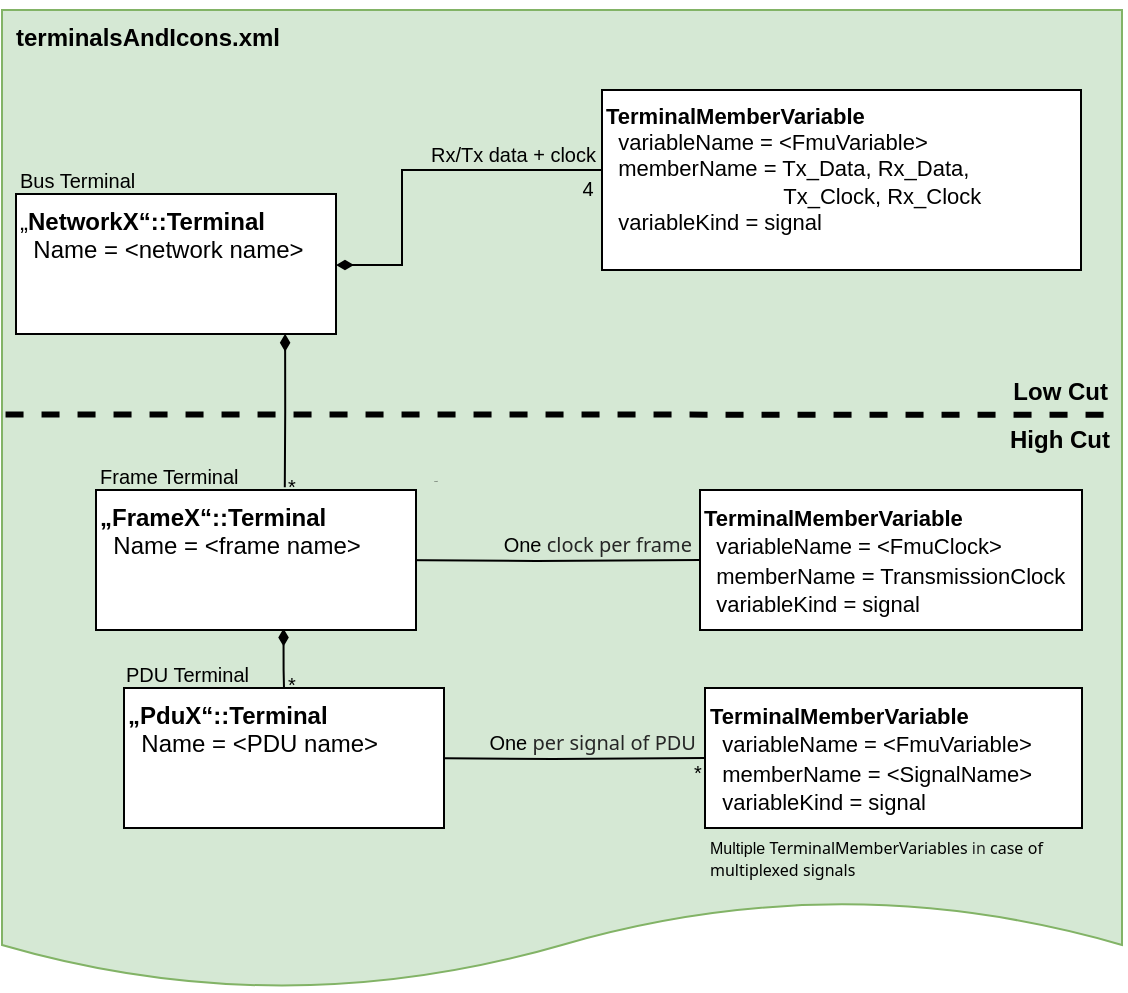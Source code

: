 <mxfile version="24.9.3">
  <diagram name="Page-1" id="NA00ltkQt7KQ1ODyW51z">
    <mxGraphModel dx="903" dy="507" grid="1" gridSize="10" guides="1" tooltips="1" connect="1" arrows="1" fold="1" page="1" pageScale="1" pageWidth="850" pageHeight="1100" math="0" shadow="0">
      <root>
        <mxCell id="0" />
        <mxCell id="1" parent="0" />
        <mxCell id="0_vyEXYit7AstUDox_LG-2" value="" style="shape=document;whiteSpace=wrap;html=1;boundedLbl=1;size=0.092;fillColor=#d5e8d4;strokeColor=#82b366;" parent="1" vertex="1">
          <mxGeometry x="30" y="50" width="560" height="490" as="geometry" />
        </mxCell>
        <mxCell id="0_vyEXYit7AstUDox_LG-4" value="&lt;p style=&quot;language:de;margin-top:6.0pt;margin-bottom:0pt;margin-left:0in;&lt;br/&gt;text-indent:0in;text-align:left;direction:ltr;unicode-bidi:embed;mso-line-break-override:&lt;br/&gt;none;word-break:normal;punctuation-wrap:hanging&quot;&gt;terminalsAndIcons.xml&lt;/p&gt;" style="text;html=1;strokeColor=none;fillColor=none;align=center;verticalAlign=middle;whiteSpace=wrap;rounded=0;fontStyle=1" parent="1" vertex="1">
          <mxGeometry x="73" y="45" width="60" height="30" as="geometry" />
        </mxCell>
        <mxCell id="0_vyEXYit7AstUDox_LG-14" style="edgeStyle=orthogonalEdgeStyle;rounded=0;orthogonalLoop=1;jettySize=auto;html=1;exitX=1;exitY=0.75;exitDx=0;exitDy=0;startArrow=diamondThin;startFill=1;endArrow=none;endFill=0;" parent="1" edge="1">
          <mxGeometry relative="1" as="geometry">
            <mxPoint x="197" y="177.5" as="sourcePoint" />
            <mxPoint x="330" y="108" as="targetPoint" />
            <Array as="points">
              <mxPoint x="230" y="178" />
              <mxPoint x="230" y="130" />
              <mxPoint x="330" y="130" />
            </Array>
          </mxGeometry>
        </mxCell>
        <mxCell id="0_vyEXYit7AstUDox_LG-27" style="edgeStyle=orthogonalEdgeStyle;rounded=0;orthogonalLoop=1;jettySize=auto;html=1;exitX=0.841;exitY=0.999;exitDx=0;exitDy=0;strokeWidth=1;fontSize=1;startArrow=diamondThin;startFill=1;endArrow=none;endFill=0;exitPerimeter=0;entryX=0.59;entryY=-0.019;entryDx=0;entryDy=0;entryPerimeter=0;" parent="1" source="0_vyEXYit7AstUDox_LG-6" target="0_vyEXYit7AstUDox_LG-19" edge="1">
          <mxGeometry relative="1" as="geometry" />
        </mxCell>
        <mxCell id="0_vyEXYit7AstUDox_LG-6" value="&lt;p style=&quot;margin-top: 0pt; margin-bottom: 0pt; margin-left: 0in; text-indent: 0in; direction: ltr; unicode-bidi: embed; word-break: normal;&quot;&gt;„&lt;b&gt;&lt;span&gt;NetworkX&lt;/span&gt;&lt;span&gt;“&lt;/span&gt;&lt;span&gt;::Terminal&lt;/span&gt;&lt;/b&gt;&lt;/p&gt;&lt;p style=&quot;margin-top: 0pt; margin-bottom: 0pt; margin-left: 0in; text-indent: 0in; direction: ltr; unicode-bidi: embed; word-break: normal;&quot;&gt;&lt;span&gt;&amp;nbsp; Name =&amp;nbsp;&lt;/span&gt;&lt;span&gt;&amp;lt;network name&lt;/span&gt;&lt;span&gt;&amp;gt;&lt;/span&gt;&lt;/p&gt;" style="rounded=0;whiteSpace=wrap;html=1;align=left;verticalAlign=top;" parent="1" vertex="1">
          <mxGeometry x="37" y="142" width="160" height="70" as="geometry" />
        </mxCell>
        <mxCell id="0_vyEXYit7AstUDox_LG-13" value="&lt;p style=&quot;margin-top: 0pt; margin-bottom: 0pt; margin-left: 0in; text-indent: 0in; direction: ltr; unicode-bidi: embed; word-break: normal;&quot;&gt;&lt;b&gt;TerminalMemberVariable&lt;/b&gt;&lt;/p&gt;&lt;p style=&quot;margin-top: 0pt; margin-bottom: 0pt; margin-left: 0in; text-indent: 0in; direction: ltr; unicode-bidi: embed; word-break: normal;&quot;&gt;&amp;nbsp; variableName = &amp;lt;FmuVariable&amp;gt;&lt;/p&gt;&lt;p style=&quot;margin-top: 0pt; margin-bottom: 0pt; margin-left: 0in; text-indent: 0in; direction: ltr; unicode-bidi: embed; word-break: normal;&quot;&gt;&amp;nbsp; memberName = Tx_Data, Rx_Data,&amp;nbsp; &amp;nbsp; &amp;nbsp; &amp;nbsp; &amp;nbsp; &amp;nbsp; &amp;nbsp; &amp;nbsp; &amp;nbsp; &amp;nbsp; &amp;nbsp; &amp;nbsp; &amp;nbsp; &amp;nbsp; &amp;nbsp; &amp;nbsp; &amp;nbsp; &amp;nbsp; &amp;nbsp; &amp;nbsp; &amp;nbsp; &amp;nbsp; &amp;nbsp; &amp;nbsp;Tx_Clock, Rx_Clock&amp;nbsp;&amp;nbsp;&lt;/p&gt;&lt;p style=&quot;margin-top: 0pt; margin-bottom: 0pt; margin-left: 0in; text-indent: 0in; direction: ltr; unicode-bidi: embed; word-break: normal;&quot;&gt;&amp;nbsp; variableKind = signal&lt;/p&gt;&lt;div&gt;&lt;br&gt;&lt;/div&gt;" style="rounded=0;whiteSpace=wrap;html=1;align=left;verticalAlign=top;fontSize=11;" parent="1" vertex="1">
          <mxGeometry x="330" y="90" width="239.5" height="90" as="geometry" />
        </mxCell>
        <mxCell id="0_vyEXYit7AstUDox_LG-16" value="" style="endArrow=none;html=1;rounded=0;strokeWidth=3;dashed=1;exitX=0.003;exitY=0.378;exitDx=0;exitDy=0;exitPerimeter=0;entryX=0.999;entryY=0.413;entryDx=0;entryDy=0;entryPerimeter=0;" parent="1" target="0_vyEXYit7AstUDox_LG-2" edge="1">
          <mxGeometry relative="1" as="geometry">
            <mxPoint x="31.77" y="252.22" as="sourcePoint" />
            <mxPoint x="590" y="260" as="targetPoint" />
          </mxGeometry>
        </mxCell>
        <mxCell id="0_vyEXYit7AstUDox_LG-17" value="Low Cut" style="text;html=1;strokeColor=none;fillColor=none;align=right;verticalAlign=middle;whiteSpace=wrap;rounded=0;fontStyle=1" parent="1" vertex="1">
          <mxGeometry x="525" y="226" width="60" height="30" as="geometry" />
        </mxCell>
        <mxCell id="0_vyEXYit7AstUDox_LG-18" value="High Cut" style="text;html=1;strokeColor=none;fillColor=none;align=right;verticalAlign=middle;whiteSpace=wrap;rounded=0;fontStyle=1" parent="1" vertex="1">
          <mxGeometry x="526" y="250" width="60" height="30" as="geometry" />
        </mxCell>
        <mxCell id="0_vyEXYit7AstUDox_LG-29" style="edgeStyle=orthogonalEdgeStyle;rounded=0;orthogonalLoop=1;jettySize=auto;html=1;exitX=0.586;exitY=0.989;exitDx=0;exitDy=0;strokeWidth=1;fontSize=1;startArrow=diamondThin;startFill=1;endArrow=none;endFill=0;exitPerimeter=0;" parent="1" source="0_vyEXYit7AstUDox_LG-19" target="0_vyEXYit7AstUDox_LG-20" edge="1">
          <mxGeometry relative="1" as="geometry" />
        </mxCell>
        <mxCell id="0_vyEXYit7AstUDox_LG-31" style="edgeStyle=orthogonalEdgeStyle;rounded=0;orthogonalLoop=1;jettySize=auto;html=1;exitX=1;exitY=0.5;exitDx=0;exitDy=0;entryX=0;entryY=0.5;entryDx=0;entryDy=0;strokeWidth=1;fontSize=1;startArrow=diamondThin;startFill=1;endArrow=none;endFill=0;" parent="1" target="0_vyEXYit7AstUDox_LG-21" edge="1">
          <mxGeometry relative="1" as="geometry">
            <mxPoint x="214" y="325" as="sourcePoint" />
          </mxGeometry>
        </mxCell>
        <mxCell id="0_vyEXYit7AstUDox_LG-19" value="&lt;p style=&quot;margin-top: 0pt; margin-bottom: 0pt; margin-left: 0in; text-indent: 0in; direction: ltr; unicode-bidi: embed; word-break: normal;&quot;&gt;&lt;b&gt;„FrameX“::Terminal&lt;/b&gt;&lt;/p&gt;&lt;p style=&quot;margin-top: 0pt; margin-bottom: 0pt; margin-left: 0in; text-indent: 0in; direction: ltr; unicode-bidi: embed; word-break: normal;&quot;&gt;&amp;nbsp; Name = &amp;lt;frame name&amp;gt;&lt;/p&gt;&lt;div&gt;&lt;br&gt;&lt;/div&gt;" style="rounded=0;whiteSpace=wrap;html=1;align=left;verticalAlign=top;" parent="1" vertex="1">
          <mxGeometry x="77" y="290" width="160" height="70" as="geometry" />
        </mxCell>
        <mxCell id="0_vyEXYit7AstUDox_LG-32" style="edgeStyle=orthogonalEdgeStyle;rounded=0;orthogonalLoop=1;jettySize=auto;html=1;exitX=1;exitY=0.5;exitDx=0;exitDy=0;entryX=0;entryY=0.5;entryDx=0;entryDy=0;strokeWidth=1;fontSize=1;startArrow=diamondThin;startFill=1;endArrow=none;endFill=0;" parent="1" target="0_vyEXYit7AstUDox_LG-22" edge="1">
          <mxGeometry relative="1" as="geometry">
            <mxPoint x="228" y="424" as="sourcePoint" />
          </mxGeometry>
        </mxCell>
        <mxCell id="0_vyEXYit7AstUDox_LG-20" value="&lt;p style=&quot;margin-top: 0pt; margin-bottom: 0pt; margin-left: 0in; text-indent: 0in; direction: ltr; unicode-bidi: embed; word-break: normal;&quot;&gt;&lt;b&gt;„PduX“::Terminal&lt;/b&gt;&lt;/p&gt;&lt;p style=&quot;margin-top: 0pt; margin-bottom: 0pt; margin-left: 0in; text-indent: 0in; direction: ltr; unicode-bidi: embed; word-break: normal;&quot;&gt;&amp;nbsp; Name = &amp;lt;PDU name&amp;gt;&lt;/p&gt;" style="rounded=0;whiteSpace=wrap;html=1;align=left;verticalAlign=top;" parent="1" vertex="1">
          <mxGeometry x="91" y="389" width="160" height="70" as="geometry" />
        </mxCell>
        <mxCell id="0_vyEXYit7AstUDox_LG-21" value="&lt;p style=&quot;margin-top: 0pt; margin-bottom: 0pt; margin-left: 0in; text-indent: 0in; direction: ltr; unicode-bidi: embed; word-break: normal;&quot;&gt;&lt;b&gt;&lt;font style=&quot;font-size: 11px;&quot;&gt;TerminalMemberVariable&lt;/font&gt;&lt;/b&gt;&lt;/p&gt;&lt;p style=&quot;margin-top: 0pt; margin-bottom: 0pt; margin-left: 0in; text-indent: 0in; direction: ltr; unicode-bidi: embed; word-break: normal;&quot;&gt;&lt;font style=&quot;font-size: 11px;&quot;&gt;&amp;nbsp; variableName = &amp;lt;FmuClock&amp;gt;&lt;/font&gt;&lt;/p&gt;&lt;p style=&quot;margin-top: 0pt; margin-bottom: 0pt; margin-left: 0in; text-indent: 0in; direction: ltr; unicode-bidi: embed; word-break: normal;&quot;&gt;&lt;font style=&quot;font-size: 11px;&quot;&gt;&amp;nbsp; memberName = TransmissionClock&amp;nbsp;&amp;nbsp;&lt;/font&gt;&lt;/p&gt;&lt;p style=&quot;margin-top: 0pt; margin-bottom: 0pt; margin-left: 0in; text-indent: 0in; direction: ltr; unicode-bidi: embed; word-break: normal;&quot;&gt;&lt;font style=&quot;font-size: 11px;&quot;&gt;&amp;nbsp; variableKind = signal&lt;/font&gt;&lt;/p&gt;" style="rounded=0;whiteSpace=wrap;html=1;align=left;verticalAlign=top;" parent="1" vertex="1">
          <mxGeometry x="379" y="290" width="191" height="70" as="geometry" />
        </mxCell>
        <mxCell id="0_vyEXYit7AstUDox_LG-22" value="&lt;p style=&quot;margin-top: 0pt; margin-bottom: 0pt; margin-left: 0in; text-indent: 0in; direction: ltr; unicode-bidi: embed; word-break: normal;&quot;&gt;&lt;b&gt;&lt;font style=&quot;font-size: 11px;&quot;&gt;TerminalMemberVariable&lt;/font&gt;&lt;/b&gt;&lt;/p&gt;&lt;p style=&quot;margin-top: 0pt; margin-bottom: 0pt; margin-left: 0in; text-indent: 0in; direction: ltr; unicode-bidi: embed; word-break: normal;&quot;&gt;&lt;font style=&quot;font-size: 11px;&quot;&gt;&amp;nbsp; variableName = &amp;lt;FmuVariable&amp;gt;&lt;/font&gt;&lt;/p&gt;&lt;p style=&quot;margin-top: 0pt; margin-bottom: 0pt; margin-left: 0in; text-indent: 0in; direction: ltr; unicode-bidi: embed; word-break: normal;&quot;&gt;&lt;font style=&quot;font-size: 11px;&quot;&gt;&amp;nbsp; memberName = &amp;lt;SignalName&amp;gt;&amp;nbsp;&amp;nbsp;&lt;/font&gt;&lt;/p&gt;&lt;p style=&quot;margin-top: 0pt; margin-bottom: 0pt; margin-left: 0in; text-indent: 0in; direction: ltr; unicode-bidi: embed; word-break: normal;&quot;&gt;&lt;font style=&quot;font-size: 11px;&quot;&gt;&amp;nbsp; variableKind = signal&lt;/font&gt;&lt;/p&gt;" style="rounded=0;whiteSpace=wrap;html=1;align=left;verticalAlign=top;" parent="1" vertex="1">
          <mxGeometry x="381.5" y="389" width="188.5" height="70" as="geometry" />
        </mxCell>
        <mxCell id="0_vyEXYit7AstUDox_LG-33" value="Text" style="text;html=1;strokeColor=none;fillColor=none;align=center;verticalAlign=middle;whiteSpace=wrap;rounded=0;fontSize=1;" parent="1" vertex="1">
          <mxGeometry x="217" y="270" width="60" height="30" as="geometry" />
        </mxCell>
        <mxCell id="0_vyEXYit7AstUDox_LG-34" value="Bus Terminal" style="text;html=1;strokeColor=none;fillColor=none;align=left;verticalAlign=middle;whiteSpace=wrap;rounded=0;fontSize=10;" parent="1" vertex="1">
          <mxGeometry x="37" y="120" width="90" height="30" as="geometry" />
        </mxCell>
        <mxCell id="0_vyEXYit7AstUDox_LG-35" value="Frame Terminal" style="text;html=1;strokeColor=none;fillColor=none;align=left;verticalAlign=middle;whiteSpace=wrap;rounded=0;fontSize=10;" parent="1" vertex="1">
          <mxGeometry x="77" y="268" width="90" height="30" as="geometry" />
        </mxCell>
        <mxCell id="0_vyEXYit7AstUDox_LG-37" value="PDU Terminal" style="text;html=1;strokeColor=none;fillColor=none;align=left;verticalAlign=middle;whiteSpace=wrap;rounded=0;fontSize=10;" parent="1" vertex="1">
          <mxGeometry x="90" y="367" width="90" height="30" as="geometry" />
        </mxCell>
        <mxCell id="0_vyEXYit7AstUDox_LG-39" value="*" style="text;html=1;strokeColor=none;fillColor=none;align=center;verticalAlign=middle;whiteSpace=wrap;rounded=0;fontSize=10;" parent="1" vertex="1">
          <mxGeometry x="145" y="372" width="60" height="30" as="geometry" />
        </mxCell>
        <mxCell id="0_vyEXYit7AstUDox_LG-40" value="*" style="text;html=1;strokeColor=none;fillColor=none;align=center;verticalAlign=middle;whiteSpace=wrap;rounded=0;fontSize=10;" parent="1" vertex="1">
          <mxGeometry x="145" y="273" width="60" height="30" as="geometry" />
        </mxCell>
        <mxCell id="0_vyEXYit7AstUDox_LG-41" value="&lt;p style=&quot;margin-top: 0pt; margin-bottom: 0pt; margin-left: 0in; text-indent: 0in; direction: ltr; unicode-bidi: embed; word-break: normal;&quot;&gt;One&lt;span style=&quot;font-family: &amp;quot;Segoe UI&amp;quot;; color: rgb(38, 38, 38);&quot;&gt; &lt;/span&gt;&lt;span style=&quot;font-family: &amp;quot;Segoe UI&amp;quot;; color: rgb(38, 38, 38);&quot;&gt;clock&lt;/span&gt;&lt;span style=&quot;font-family: &amp;quot;Segoe UI&amp;quot;; color: rgb(38, 38, 38);&quot;&gt; per frame&lt;/span&gt;&lt;/p&gt;" style="text;html=1;strokeColor=none;fillColor=none;align=right;verticalAlign=middle;whiteSpace=wrap;rounded=0;fontSize=10;" parent="1" vertex="1">
          <mxGeometry x="247" y="302" width="130" height="30" as="geometry" />
        </mxCell>
        <mxCell id="0_vyEXYit7AstUDox_LG-43" value="&lt;p style=&quot;margin-top: 0pt; margin-bottom: 0pt; margin-left: 0in; text-indent: 0in; text-align: left; direction: ltr; unicode-bidi: embed; word-break: normal;&quot;&gt;One&lt;span style=&quot;font-family: &amp;quot;Segoe UI&amp;quot;; color: rgb(38, 38, 38);&quot;&gt; per &lt;/span&gt;&lt;span style=&quot;font-family: &amp;quot;Segoe UI&amp;quot;; color: rgb(38, 38, 38);&quot;&gt;signal&lt;/span&gt;&lt;span style=&quot;font-family: &amp;quot;Segoe UI&amp;quot;; color: rgb(38, 38, 38);&quot;&gt; &lt;/span&gt;&lt;span style=&quot;font-family: &amp;quot;Segoe UI&amp;quot;; color: rgb(38, 38, 38);&quot;&gt;of&lt;/span&gt;&lt;span style=&quot;font-family: &amp;quot;Segoe UI&amp;quot;; color: rgb(38, 38, 38);&quot;&gt; PDU&lt;/span&gt;&lt;/p&gt;" style="text;html=1;strokeColor=none;fillColor=none;align=right;verticalAlign=middle;whiteSpace=wrap;rounded=0;fontSize=10;" parent="1" vertex="1">
          <mxGeometry x="249" y="401" width="130" height="30" as="geometry" />
        </mxCell>
        <mxCell id="0_vyEXYit7AstUDox_LG-45" value="*" style="text;html=1;strokeColor=none;fillColor=none;align=center;verticalAlign=middle;whiteSpace=wrap;rounded=0;fontSize=10;" parent="1" vertex="1">
          <mxGeometry x="348" y="416" width="60" height="30" as="geometry" />
        </mxCell>
        <mxCell id="0_vyEXYit7AstUDox_LG-46" value="&lt;p style=&quot;margin-top: 0pt; margin-bottom: 0pt; margin-left: 0in; text-indent: 0in; direction: ltr; unicode-bidi: embed; word-break: normal; font-size: 8px;&quot;&gt;Multiple &lt;span style=&quot;font-size: 8px; font-family: &amp;quot;Segoe UI&amp;quot;;&quot;&gt;TerminalMemberVariables&lt;/span&gt;&lt;span style=&quot;font-family: &amp;quot;Segoe UI&amp;quot;; color: rgb(38, 38, 38); font-size: 8px;&quot;&gt; in &lt;/span&gt;&lt;span style=&quot;font-size: 8px; font-family: &amp;quot;Segoe UI&amp;quot;;&quot;&gt;case&lt;/span&gt;&lt;span style=&quot;font-size: 8px; color: rgb(38, 38, 38);&quot;&gt; &lt;/span&gt;&lt;span style=&quot;font-size: 8px; font-family: &amp;quot;Segoe UI&amp;quot;;&quot;&gt;of&lt;/span&gt;&lt;span style=&quot;font-size: 8px; color: rgb(38, 38, 38);&quot;&gt; &lt;/span&gt;&lt;span style=&quot;font-size: 8px; font-family: &amp;quot;Segoe UI&amp;quot;;&quot;&gt;multiplexed&lt;/span&gt;&lt;span style=&quot;font-size: 8px; color: rgb(38, 38, 38);&quot;&gt; &lt;/span&gt;&lt;span style=&quot;font-size: 8px; font-family: &amp;quot;Segoe UI&amp;quot;;&quot;&gt;signals&lt;/span&gt;&lt;/p&gt;" style="text;html=1;strokeColor=none;fillColor=none;align=left;verticalAlign=middle;whiteSpace=wrap;rounded=0;fontSize=8;" parent="1" vertex="1">
          <mxGeometry x="381.5" y="459" width="170" height="30" as="geometry" />
        </mxCell>
        <mxCell id="0_vyEXYit7AstUDox_LG-47" value="&lt;p style=&quot;margin-top: 0pt; margin-bottom: 0pt; margin-left: 0in; text-indent: 0in; direction: ltr; unicode-bidi: embed; word-break: normal;&quot;&gt;Rx/Tx data + clock&lt;/p&gt;" style="text;html=1;strokeColor=none;fillColor=none;align=right;verticalAlign=middle;whiteSpace=wrap;rounded=0;fontSize=10;" parent="1" vertex="1">
          <mxGeometry x="198.5" y="107" width="130" height="30" as="geometry" />
        </mxCell>
        <mxCell id="0_vyEXYit7AstUDox_LG-48" value="4" style="text;html=1;strokeColor=none;fillColor=none;align=center;verticalAlign=middle;whiteSpace=wrap;rounded=0;fontSize=10;" parent="1" vertex="1">
          <mxGeometry x="292.5" y="124" width="60" height="30" as="geometry" />
        </mxCell>
      </root>
    </mxGraphModel>
  </diagram>
</mxfile>
